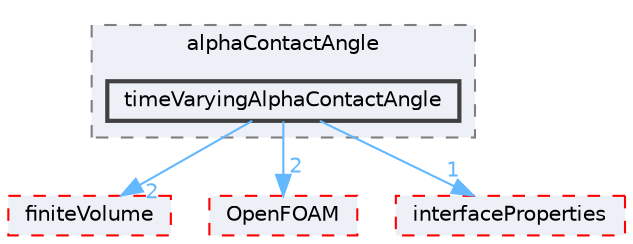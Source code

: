 digraph "src/transportModels/twoPhaseProperties/alphaContactAngle/timeVaryingAlphaContactAngle"
{
 // LATEX_PDF_SIZE
  bgcolor="transparent";
  edge [fontname=Helvetica,fontsize=10,labelfontname=Helvetica,labelfontsize=10];
  node [fontname=Helvetica,fontsize=10,shape=box,height=0.2,width=0.4];
  compound=true
  subgraph clusterdir_b1ba5e17089ce8977fd49ed0dea41c50 {
    graph [ bgcolor="#edf0f7", pencolor="grey50", label="alphaContactAngle", fontname=Helvetica,fontsize=10 style="filled,dashed", URL="dir_b1ba5e17089ce8977fd49ed0dea41c50.html",tooltip=""]
  dir_09cdfa7806b674e29ae1fef61f2e640a [label="timeVaryingAlphaContactAngle", fillcolor="#edf0f7", color="grey25", style="filled,bold", URL="dir_09cdfa7806b674e29ae1fef61f2e640a.html",tooltip=""];
  }
  dir_9bd15774b555cf7259a6fa18f99fe99b [label="finiteVolume", fillcolor="#edf0f7", color="red", style="filled,dashed", URL="dir_9bd15774b555cf7259a6fa18f99fe99b.html",tooltip=""];
  dir_c5473ff19b20e6ec4dfe5c310b3778a8 [label="OpenFOAM", fillcolor="#edf0f7", color="red", style="filled,dashed", URL="dir_c5473ff19b20e6ec4dfe5c310b3778a8.html",tooltip=""];
  dir_c88d6d7462244dc5ba84ed1605548fd3 [label="interfaceProperties", fillcolor="#edf0f7", color="red", style="filled,dashed", URL="dir_c88d6d7462244dc5ba84ed1605548fd3.html",tooltip=""];
  dir_09cdfa7806b674e29ae1fef61f2e640a->dir_9bd15774b555cf7259a6fa18f99fe99b [headlabel="2", labeldistance=1.5 headhref="dir_004044_001387.html" href="dir_004044_001387.html" color="steelblue1" fontcolor="steelblue1"];
  dir_09cdfa7806b674e29ae1fef61f2e640a->dir_c5473ff19b20e6ec4dfe5c310b3778a8 [headlabel="2", labeldistance=1.5 headhref="dir_004044_002695.html" href="dir_004044_002695.html" color="steelblue1" fontcolor="steelblue1"];
  dir_09cdfa7806b674e29ae1fef61f2e640a->dir_c88d6d7462244dc5ba84ed1605548fd3 [headlabel="1", labeldistance=1.5 headhref="dir_004044_001903.html" href="dir_004044_001903.html" color="steelblue1" fontcolor="steelblue1"];
}
